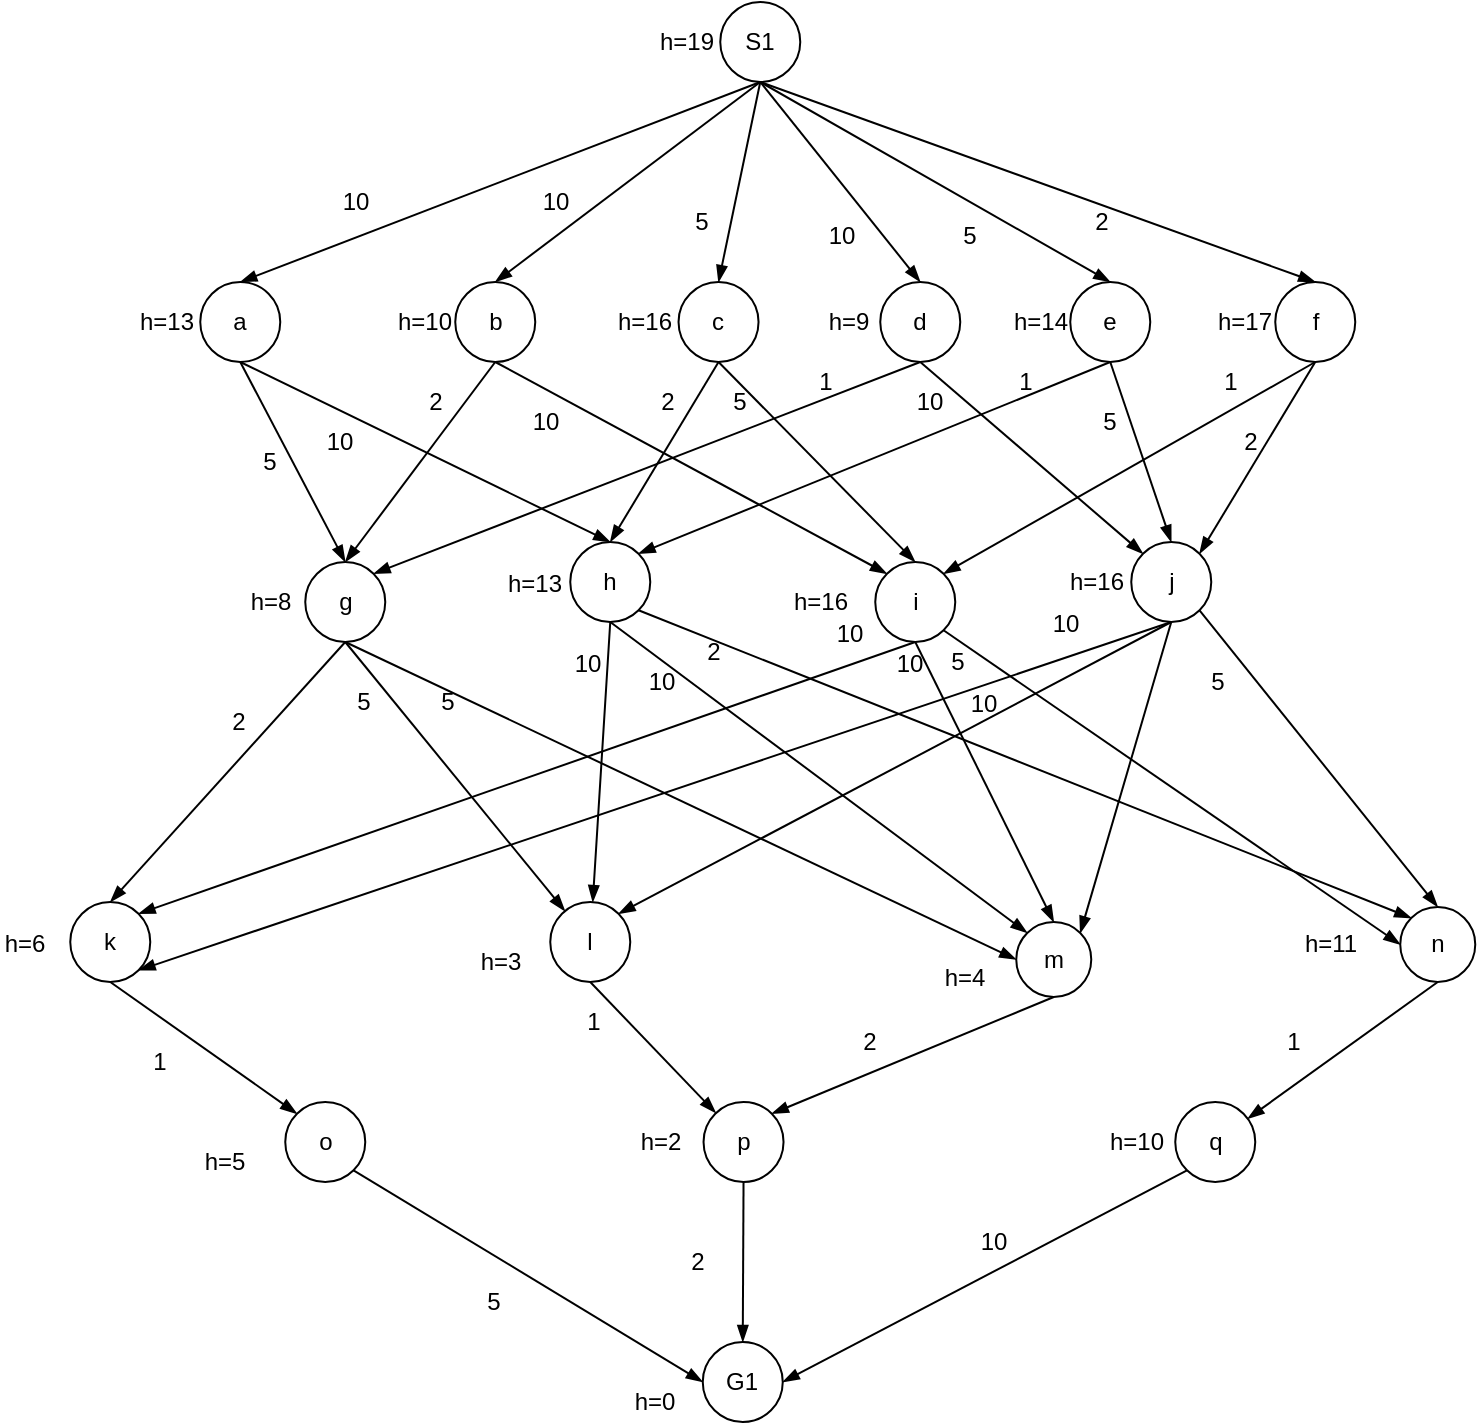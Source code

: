 <mxfile version="20.3.0" type="device"><diagram id="n6AFwaxSzeSErBuiRtCa" name="Page-1"><mxGraphModel dx="1483" dy="-140" grid="1" gridSize="10" guides="1" tooltips="1" connect="1" arrows="1" fold="1" page="1" pageScale="1" pageWidth="1169" pageHeight="827" math="0" shadow="0"><root><mxCell id="0"/><mxCell id="1" parent="0"/><mxCell id="svAGNb4vR7oMUfJz1MKT-1" style="edgeStyle=none;rounded=0;orthogonalLoop=1;jettySize=auto;html=1;exitX=0.5;exitY=1;exitDx=0;exitDy=0;entryX=0.5;entryY=0;entryDx=0;entryDy=0;fontSize=32;endArrow=blockThin;endFill=1;" edge="1" parent="1" source="svAGNb4vR7oMUfJz1MKT-7" target="svAGNb4vR7oMUfJz1MKT-10"><mxGeometry relative="1" as="geometry"/></mxCell><mxCell id="svAGNb4vR7oMUfJz1MKT-2" style="edgeStyle=none;rounded=0;orthogonalLoop=1;jettySize=auto;html=1;exitX=0.5;exitY=1;exitDx=0;exitDy=0;entryX=0.5;entryY=0;entryDx=0;entryDy=0;fontSize=32;endArrow=blockThin;endFill=1;" edge="1" parent="1" source="svAGNb4vR7oMUfJz1MKT-7" target="svAGNb4vR7oMUfJz1MKT-13"><mxGeometry relative="1" as="geometry"/></mxCell><mxCell id="svAGNb4vR7oMUfJz1MKT-3" style="edgeStyle=none;rounded=0;orthogonalLoop=1;jettySize=auto;html=1;exitX=0.5;exitY=1;exitDx=0;exitDy=0;entryX=0.5;entryY=0;entryDx=0;entryDy=0;fontSize=32;endArrow=blockThin;endFill=1;" edge="1" parent="1" source="svAGNb4vR7oMUfJz1MKT-7" target="svAGNb4vR7oMUfJz1MKT-16"><mxGeometry relative="1" as="geometry"/></mxCell><mxCell id="svAGNb4vR7oMUfJz1MKT-4" style="edgeStyle=none;rounded=0;orthogonalLoop=1;jettySize=auto;html=1;exitX=0.5;exitY=1;exitDx=0;exitDy=0;entryX=0.5;entryY=0;entryDx=0;entryDy=0;fontSize=32;endArrow=blockThin;endFill=1;" edge="1" parent="1" source="svAGNb4vR7oMUfJz1MKT-7" target="svAGNb4vR7oMUfJz1MKT-19"><mxGeometry relative="1" as="geometry"/></mxCell><mxCell id="svAGNb4vR7oMUfJz1MKT-5" style="edgeStyle=none;rounded=0;orthogonalLoop=1;jettySize=auto;html=1;exitX=0.5;exitY=1;exitDx=0;exitDy=0;entryX=0.5;entryY=0;entryDx=0;entryDy=0;fontSize=32;endArrow=blockThin;endFill=1;" edge="1" parent="1" source="svAGNb4vR7oMUfJz1MKT-7" target="svAGNb4vR7oMUfJz1MKT-22"><mxGeometry relative="1" as="geometry"/></mxCell><mxCell id="svAGNb4vR7oMUfJz1MKT-6" style="edgeStyle=none;rounded=0;orthogonalLoop=1;jettySize=auto;html=1;exitX=0.5;exitY=1;exitDx=0;exitDy=0;entryX=0.5;entryY=0;entryDx=0;entryDy=0;fontSize=32;endArrow=blockThin;endFill=1;" edge="1" parent="1" source="svAGNb4vR7oMUfJz1MKT-7" target="svAGNb4vR7oMUfJz1MKT-25"><mxGeometry relative="1" as="geometry"/></mxCell><mxCell id="svAGNb4vR7oMUfJz1MKT-7" value="S1" style="ellipse;whiteSpace=wrap;html=1;aspect=fixed;" vertex="1" parent="1"><mxGeometry x="547.13" y="920" width="40" height="40" as="geometry"/></mxCell><mxCell id="svAGNb4vR7oMUfJz1MKT-8" style="edgeStyle=none;rounded=0;orthogonalLoop=1;jettySize=auto;html=1;exitX=0.5;exitY=1;exitDx=0;exitDy=0;entryX=0.5;entryY=0;entryDx=0;entryDy=0;fontSize=32;endArrow=blockThin;endFill=1;" edge="1" parent="1" source="svAGNb4vR7oMUfJz1MKT-10" target="svAGNb4vR7oMUfJz1MKT-29"><mxGeometry relative="1" as="geometry"/></mxCell><mxCell id="svAGNb4vR7oMUfJz1MKT-9" style="edgeStyle=none;rounded=0;orthogonalLoop=1;jettySize=auto;html=1;exitX=0.5;exitY=1;exitDx=0;exitDy=0;entryX=0.5;entryY=0;entryDx=0;entryDy=0;fontSize=32;endArrow=blockThin;endFill=1;" edge="1" parent="1" source="svAGNb4vR7oMUfJz1MKT-10" target="svAGNb4vR7oMUfJz1MKT-33"><mxGeometry relative="1" as="geometry"/></mxCell><mxCell id="svAGNb4vR7oMUfJz1MKT-10" value="a" style="ellipse;whiteSpace=wrap;html=1;aspect=fixed;" vertex="1" parent="1"><mxGeometry x="287.13" y="1060" width="40" height="40" as="geometry"/></mxCell><mxCell id="svAGNb4vR7oMUfJz1MKT-11" style="edgeStyle=none;rounded=0;orthogonalLoop=1;jettySize=auto;html=1;exitX=0.5;exitY=1;exitDx=0;exitDy=0;entryX=0.5;entryY=0;entryDx=0;entryDy=0;fontSize=32;endArrow=blockThin;endFill=1;" edge="1" parent="1" source="svAGNb4vR7oMUfJz1MKT-13" target="svAGNb4vR7oMUfJz1MKT-29"><mxGeometry relative="1" as="geometry"/></mxCell><mxCell id="svAGNb4vR7oMUfJz1MKT-12" style="edgeStyle=none;rounded=0;orthogonalLoop=1;jettySize=auto;html=1;exitX=0.5;exitY=1;exitDx=0;exitDy=0;entryX=0;entryY=0;entryDx=0;entryDy=0;fontSize=32;endArrow=blockThin;endFill=1;" edge="1" parent="1" source="svAGNb4vR7oMUfJz1MKT-13" target="svAGNb4vR7oMUfJz1MKT-37"><mxGeometry relative="1" as="geometry"/></mxCell><mxCell id="svAGNb4vR7oMUfJz1MKT-13" value="b" style="ellipse;whiteSpace=wrap;html=1;aspect=fixed;" vertex="1" parent="1"><mxGeometry x="414.63" y="1060" width="40" height="40" as="geometry"/></mxCell><mxCell id="svAGNb4vR7oMUfJz1MKT-14" style="edgeStyle=none;rounded=0;orthogonalLoop=1;jettySize=auto;html=1;exitX=0.5;exitY=1;exitDx=0;exitDy=0;entryX=0.5;entryY=0;entryDx=0;entryDy=0;fontSize=32;endArrow=blockThin;endFill=1;" edge="1" parent="1" source="svAGNb4vR7oMUfJz1MKT-16" target="svAGNb4vR7oMUfJz1MKT-33"><mxGeometry relative="1" as="geometry"/></mxCell><mxCell id="svAGNb4vR7oMUfJz1MKT-15" style="edgeStyle=none;rounded=0;orthogonalLoop=1;jettySize=auto;html=1;exitX=0.5;exitY=1;exitDx=0;exitDy=0;entryX=0.5;entryY=0;entryDx=0;entryDy=0;fontSize=32;endArrow=blockThin;endFill=1;" edge="1" parent="1" source="svAGNb4vR7oMUfJz1MKT-16" target="svAGNb4vR7oMUfJz1MKT-37"><mxGeometry relative="1" as="geometry"/></mxCell><mxCell id="svAGNb4vR7oMUfJz1MKT-16" value="c" style="ellipse;whiteSpace=wrap;html=1;aspect=fixed;" vertex="1" parent="1"><mxGeometry x="526.27" y="1060" width="40" height="40" as="geometry"/></mxCell><mxCell id="svAGNb4vR7oMUfJz1MKT-17" style="edgeStyle=none;rounded=0;orthogonalLoop=1;jettySize=auto;html=1;exitX=0.5;exitY=1;exitDx=0;exitDy=0;entryX=1;entryY=0;entryDx=0;entryDy=0;fontSize=32;endArrow=blockThin;endFill=1;" edge="1" parent="1" source="svAGNb4vR7oMUfJz1MKT-19" target="svAGNb4vR7oMUfJz1MKT-29"><mxGeometry relative="1" as="geometry"/></mxCell><mxCell id="svAGNb4vR7oMUfJz1MKT-18" style="edgeStyle=none;rounded=0;orthogonalLoop=1;jettySize=auto;html=1;exitX=0.5;exitY=1;exitDx=0;exitDy=0;entryX=0;entryY=0;entryDx=0;entryDy=0;fontSize=32;endArrow=blockThin;endFill=1;" edge="1" parent="1" source="svAGNb4vR7oMUfJz1MKT-19" target="svAGNb4vR7oMUfJz1MKT-42"><mxGeometry relative="1" as="geometry"/></mxCell><mxCell id="svAGNb4vR7oMUfJz1MKT-19" value="d" style="ellipse;whiteSpace=wrap;html=1;aspect=fixed;" vertex="1" parent="1"><mxGeometry x="627.13" y="1060" width="40" height="40" as="geometry"/></mxCell><mxCell id="svAGNb4vR7oMUfJz1MKT-20" style="edgeStyle=none;rounded=0;orthogonalLoop=1;jettySize=auto;html=1;exitX=0.5;exitY=1;exitDx=0;exitDy=0;entryX=1;entryY=0;entryDx=0;entryDy=0;fontSize=32;endArrow=blockThin;endFill=1;" edge="1" parent="1" source="svAGNb4vR7oMUfJz1MKT-22" target="svAGNb4vR7oMUfJz1MKT-33"><mxGeometry relative="1" as="geometry"/></mxCell><mxCell id="svAGNb4vR7oMUfJz1MKT-21" style="edgeStyle=none;rounded=0;orthogonalLoop=1;jettySize=auto;html=1;exitX=0.5;exitY=1;exitDx=0;exitDy=0;entryX=0.5;entryY=0;entryDx=0;entryDy=0;fontSize=32;endArrow=blockThin;endFill=1;" edge="1" parent="1" source="svAGNb4vR7oMUfJz1MKT-22" target="svAGNb4vR7oMUfJz1MKT-42"><mxGeometry relative="1" as="geometry"/></mxCell><mxCell id="svAGNb4vR7oMUfJz1MKT-22" value="e" style="ellipse;whiteSpace=wrap;html=1;aspect=fixed;" vertex="1" parent="1"><mxGeometry x="722.13" y="1060" width="40" height="40" as="geometry"/></mxCell><mxCell id="svAGNb4vR7oMUfJz1MKT-23" style="edgeStyle=none;rounded=0;orthogonalLoop=1;jettySize=auto;html=1;exitX=0.5;exitY=1;exitDx=0;exitDy=0;entryX=1;entryY=0;entryDx=0;entryDy=0;fontSize=32;endArrow=blockThin;endFill=1;" edge="1" parent="1" source="svAGNb4vR7oMUfJz1MKT-25" target="svAGNb4vR7oMUfJz1MKT-37"><mxGeometry relative="1" as="geometry"/></mxCell><mxCell id="svAGNb4vR7oMUfJz1MKT-24" style="edgeStyle=none;rounded=0;orthogonalLoop=1;jettySize=auto;html=1;exitX=0.5;exitY=1;exitDx=0;exitDy=0;entryX=1;entryY=0;entryDx=0;entryDy=0;fontSize=32;endArrow=blockThin;endFill=1;" edge="1" parent="1" source="svAGNb4vR7oMUfJz1MKT-25" target="svAGNb4vR7oMUfJz1MKT-42"><mxGeometry relative="1" as="geometry"/></mxCell><mxCell id="svAGNb4vR7oMUfJz1MKT-25" value="f" style="ellipse;whiteSpace=wrap;html=1;aspect=fixed;" vertex="1" parent="1"><mxGeometry x="824.63" y="1060" width="40" height="40" as="geometry"/></mxCell><mxCell id="svAGNb4vR7oMUfJz1MKT-26" style="edgeStyle=none;rounded=0;orthogonalLoop=1;jettySize=auto;html=1;exitX=0.5;exitY=1;exitDx=0;exitDy=0;entryX=0;entryY=0.5;entryDx=0;entryDy=0;fontSize=32;endArrow=blockThin;endFill=1;" edge="1" parent="1" source="svAGNb4vR7oMUfJz1MKT-29" target="svAGNb4vR7oMUfJz1MKT-49"><mxGeometry relative="1" as="geometry"/></mxCell><mxCell id="svAGNb4vR7oMUfJz1MKT-27" style="edgeStyle=none;rounded=0;orthogonalLoop=1;jettySize=auto;html=1;exitX=0.5;exitY=1;exitDx=0;exitDy=0;fontSize=32;endArrow=blockThin;endFill=1;" edge="1" parent="1" source="svAGNb4vR7oMUfJz1MKT-29" target="svAGNb4vR7oMUfJz1MKT-47"><mxGeometry relative="1" as="geometry"/></mxCell><mxCell id="svAGNb4vR7oMUfJz1MKT-28" style="edgeStyle=none;rounded=0;orthogonalLoop=1;jettySize=auto;html=1;exitX=0.5;exitY=1;exitDx=0;exitDy=0;entryX=0.5;entryY=0;entryDx=0;entryDy=0;fontSize=32;endArrow=blockThin;endFill=1;" edge="1" parent="1" source="svAGNb4vR7oMUfJz1MKT-29" target="svAGNb4vR7oMUfJz1MKT-45"><mxGeometry relative="1" as="geometry"/></mxCell><mxCell id="svAGNb4vR7oMUfJz1MKT-29" value="g" style="ellipse;whiteSpace=wrap;html=1;aspect=fixed;" vertex="1" parent="1"><mxGeometry x="339.63" y="1200" width="40" height="40" as="geometry"/></mxCell><mxCell id="svAGNb4vR7oMUfJz1MKT-30" style="edgeStyle=none;rounded=0;orthogonalLoop=1;jettySize=auto;html=1;exitX=0.5;exitY=1;exitDx=0;exitDy=0;fontSize=32;endArrow=blockThin;endFill=1;" edge="1" parent="1" source="svAGNb4vR7oMUfJz1MKT-33" target="svAGNb4vR7oMUfJz1MKT-47"><mxGeometry relative="1" as="geometry"/></mxCell><mxCell id="svAGNb4vR7oMUfJz1MKT-31" style="edgeStyle=none;rounded=0;orthogonalLoop=1;jettySize=auto;html=1;exitX=0.5;exitY=1;exitDx=0;exitDy=0;entryX=0;entryY=0;entryDx=0;entryDy=0;fontSize=32;endArrow=blockThin;endFill=1;" edge="1" parent="1" source="svAGNb4vR7oMUfJz1MKT-33" target="svAGNb4vR7oMUfJz1MKT-49"><mxGeometry relative="1" as="geometry"/></mxCell><mxCell id="svAGNb4vR7oMUfJz1MKT-32" style="edgeStyle=none;rounded=0;orthogonalLoop=1;jettySize=auto;html=1;exitX=1;exitY=1;exitDx=0;exitDy=0;entryX=0;entryY=0;entryDx=0;entryDy=0;fontSize=32;endArrow=blockThin;endFill=1;" edge="1" parent="1" source="svAGNb4vR7oMUfJz1MKT-33" target="svAGNb4vR7oMUfJz1MKT-57"><mxGeometry relative="1" as="geometry"/></mxCell><mxCell id="svAGNb4vR7oMUfJz1MKT-33" value="h" style="ellipse;whiteSpace=wrap;html=1;aspect=fixed;" vertex="1" parent="1"><mxGeometry x="472.13" y="1190" width="40" height="40" as="geometry"/></mxCell><mxCell id="svAGNb4vR7oMUfJz1MKT-34" style="edgeStyle=none;rounded=0;orthogonalLoop=1;jettySize=auto;html=1;exitX=0.5;exitY=1;exitDx=0;exitDy=0;entryX=1;entryY=0;entryDx=0;entryDy=0;fontSize=32;endArrow=blockThin;endFill=1;" edge="1" parent="1" source="svAGNb4vR7oMUfJz1MKT-37" target="svAGNb4vR7oMUfJz1MKT-45"><mxGeometry relative="1" as="geometry"/></mxCell><mxCell id="svAGNb4vR7oMUfJz1MKT-35" style="edgeStyle=none;rounded=0;orthogonalLoop=1;jettySize=auto;html=1;exitX=0.5;exitY=1;exitDx=0;exitDy=0;entryX=0.5;entryY=0;entryDx=0;entryDy=0;fontSize=32;endArrow=blockThin;endFill=1;" edge="1" parent="1" source="svAGNb4vR7oMUfJz1MKT-37" target="svAGNb4vR7oMUfJz1MKT-49"><mxGeometry relative="1" as="geometry"/></mxCell><mxCell id="svAGNb4vR7oMUfJz1MKT-36" style="edgeStyle=none;rounded=0;orthogonalLoop=1;jettySize=auto;html=1;exitX=1;exitY=1;exitDx=0;exitDy=0;entryX=0;entryY=0.5;entryDx=0;entryDy=0;fontSize=32;endArrow=blockThin;endFill=1;" edge="1" parent="1" source="svAGNb4vR7oMUfJz1MKT-37" target="svAGNb4vR7oMUfJz1MKT-57"><mxGeometry relative="1" as="geometry"/></mxCell><mxCell id="svAGNb4vR7oMUfJz1MKT-37" value="i" style="ellipse;whiteSpace=wrap;html=1;aspect=fixed;" vertex="1" parent="1"><mxGeometry x="624.63" y="1200" width="40" height="40" as="geometry"/></mxCell><mxCell id="svAGNb4vR7oMUfJz1MKT-38" style="edgeStyle=none;rounded=0;orthogonalLoop=1;jettySize=auto;html=1;exitX=0.5;exitY=1;exitDx=0;exitDy=0;entryX=1;entryY=1;entryDx=0;entryDy=0;fontSize=32;endArrow=blockThin;endFill=1;" edge="1" parent="1" source="svAGNb4vR7oMUfJz1MKT-42" target="svAGNb4vR7oMUfJz1MKT-45"><mxGeometry relative="1" as="geometry"/></mxCell><mxCell id="svAGNb4vR7oMUfJz1MKT-39" style="edgeStyle=none;rounded=0;orthogonalLoop=1;jettySize=auto;html=1;exitX=0.5;exitY=1;exitDx=0;exitDy=0;entryX=1;entryY=0;entryDx=0;entryDy=0;fontSize=32;endArrow=blockThin;endFill=1;" edge="1" parent="1" source="svAGNb4vR7oMUfJz1MKT-42" target="svAGNb4vR7oMUfJz1MKT-47"><mxGeometry relative="1" as="geometry"/></mxCell><mxCell id="svAGNb4vR7oMUfJz1MKT-40" style="edgeStyle=none;rounded=0;orthogonalLoop=1;jettySize=auto;html=1;exitX=0.5;exitY=1;exitDx=0;exitDy=0;entryX=1;entryY=0;entryDx=0;entryDy=0;fontSize=32;endArrow=blockThin;endFill=1;" edge="1" parent="1" source="svAGNb4vR7oMUfJz1MKT-42" target="svAGNb4vR7oMUfJz1MKT-49"><mxGeometry relative="1" as="geometry"/></mxCell><mxCell id="svAGNb4vR7oMUfJz1MKT-41" style="edgeStyle=none;rounded=0;orthogonalLoop=1;jettySize=auto;html=1;exitX=1;exitY=1;exitDx=0;exitDy=0;entryX=0.5;entryY=0;entryDx=0;entryDy=0;fontSize=32;endArrow=blockThin;endFill=1;" edge="1" parent="1" source="svAGNb4vR7oMUfJz1MKT-42" target="svAGNb4vR7oMUfJz1MKT-57"><mxGeometry relative="1" as="geometry"/></mxCell><mxCell id="svAGNb4vR7oMUfJz1MKT-42" value="j" style="ellipse;whiteSpace=wrap;html=1;aspect=fixed;" vertex="1" parent="1"><mxGeometry x="752.63" y="1190" width="40" height="40" as="geometry"/></mxCell><mxCell id="svAGNb4vR7oMUfJz1MKT-43" value="G1" style="ellipse;whiteSpace=wrap;html=1;aspect=fixed;" vertex="1" parent="1"><mxGeometry x="538.38" y="1590" width="40" height="40" as="geometry"/></mxCell><mxCell id="svAGNb4vR7oMUfJz1MKT-44" style="edgeStyle=none;rounded=0;orthogonalLoop=1;jettySize=auto;html=1;exitX=0.5;exitY=1;exitDx=0;exitDy=0;entryX=0;entryY=0;entryDx=0;entryDy=0;fontSize=32;endArrow=blockThin;endFill=1;" edge="1" parent="1" source="svAGNb4vR7oMUfJz1MKT-45" target="svAGNb4vR7oMUfJz1MKT-51"><mxGeometry relative="1" as="geometry"/></mxCell><mxCell id="svAGNb4vR7oMUfJz1MKT-45" value="k" style="ellipse;whiteSpace=wrap;html=1;aspect=fixed;" vertex="1" parent="1"><mxGeometry x="222.13" y="1370" width="40" height="40" as="geometry"/></mxCell><mxCell id="svAGNb4vR7oMUfJz1MKT-46" style="edgeStyle=none;rounded=0;orthogonalLoop=1;jettySize=auto;html=1;exitX=0.5;exitY=1;exitDx=0;exitDy=0;fontSize=32;endArrow=blockThin;endFill=1;" edge="1" parent="1" source="svAGNb4vR7oMUfJz1MKT-47" target="svAGNb4vR7oMUfJz1MKT-53"><mxGeometry relative="1" as="geometry"/></mxCell><mxCell id="svAGNb4vR7oMUfJz1MKT-47" value="l" style="ellipse;whiteSpace=wrap;html=1;aspect=fixed;" vertex="1" parent="1"><mxGeometry x="462.13" y="1370" width="40" height="40" as="geometry"/></mxCell><mxCell id="svAGNb4vR7oMUfJz1MKT-48" style="edgeStyle=none;rounded=0;orthogonalLoop=1;jettySize=auto;html=1;exitX=0.5;exitY=1;exitDx=0;exitDy=0;entryX=1;entryY=0;entryDx=0;entryDy=0;fontSize=32;endArrow=blockThin;endFill=1;" edge="1" parent="1" source="svAGNb4vR7oMUfJz1MKT-49" target="svAGNb4vR7oMUfJz1MKT-53"><mxGeometry relative="1" as="geometry"/></mxCell><mxCell id="svAGNb4vR7oMUfJz1MKT-49" value="m" style="ellipse;whiteSpace=wrap;html=1;aspect=fixed;" vertex="1" parent="1"><mxGeometry x="695.13" y="1380" width="37.5" height="37.5" as="geometry"/></mxCell><mxCell id="svAGNb4vR7oMUfJz1MKT-50" style="edgeStyle=none;rounded=0;orthogonalLoop=1;jettySize=auto;html=1;exitX=1;exitY=1;exitDx=0;exitDy=0;entryX=0;entryY=0.5;entryDx=0;entryDy=0;fontSize=32;endArrow=blockThin;endFill=1;" edge="1" parent="1" source="svAGNb4vR7oMUfJz1MKT-51" target="svAGNb4vR7oMUfJz1MKT-43"><mxGeometry relative="1" as="geometry"/></mxCell><mxCell id="svAGNb4vR7oMUfJz1MKT-51" value="o" style="ellipse;whiteSpace=wrap;html=1;aspect=fixed;" vertex="1" parent="1"><mxGeometry x="329.63" y="1470" width="40" height="40" as="geometry"/></mxCell><mxCell id="svAGNb4vR7oMUfJz1MKT-52" style="edgeStyle=none;rounded=0;orthogonalLoop=1;jettySize=auto;html=1;exitX=0.5;exitY=1;exitDx=0;exitDy=0;entryX=0.5;entryY=0;entryDx=0;entryDy=0;fontSize=32;endArrow=blockThin;endFill=1;" edge="1" parent="1" source="svAGNb4vR7oMUfJz1MKT-53" target="svAGNb4vR7oMUfJz1MKT-43"><mxGeometry relative="1" as="geometry"/></mxCell><mxCell id="svAGNb4vR7oMUfJz1MKT-53" value="p" style="ellipse;whiteSpace=wrap;html=1;aspect=fixed;" vertex="1" parent="1"><mxGeometry x="538.77" y="1470" width="40" height="40" as="geometry"/></mxCell><mxCell id="svAGNb4vR7oMUfJz1MKT-54" style="edgeStyle=none;rounded=0;orthogonalLoop=1;jettySize=auto;html=1;exitX=0;exitY=1;exitDx=0;exitDy=0;entryX=1;entryY=0.5;entryDx=0;entryDy=0;fontSize=32;endArrow=blockThin;endFill=1;" edge="1" parent="1" source="svAGNb4vR7oMUfJz1MKT-55" target="svAGNb4vR7oMUfJz1MKT-43"><mxGeometry relative="1" as="geometry"/></mxCell><mxCell id="svAGNb4vR7oMUfJz1MKT-55" value="q" style="ellipse;whiteSpace=wrap;html=1;aspect=fixed;" vertex="1" parent="1"><mxGeometry x="774.63" y="1470" width="40" height="40" as="geometry"/></mxCell><mxCell id="svAGNb4vR7oMUfJz1MKT-56" style="edgeStyle=none;rounded=0;orthogonalLoop=1;jettySize=auto;html=1;exitX=0.5;exitY=1;exitDx=0;exitDy=0;fontSize=32;endArrow=blockThin;endFill=1;" edge="1" parent="1" source="svAGNb4vR7oMUfJz1MKT-57" target="svAGNb4vR7oMUfJz1MKT-55"><mxGeometry relative="1" as="geometry"/></mxCell><mxCell id="svAGNb4vR7oMUfJz1MKT-57" value="n" style="ellipse;whiteSpace=wrap;html=1;aspect=fixed;" vertex="1" parent="1"><mxGeometry x="887.13" y="1372.5" width="37.5" height="37.5" as="geometry"/></mxCell><mxCell id="svAGNb4vR7oMUfJz1MKT-58" style="edgeStyle=none;rounded=0;orthogonalLoop=1;jettySize=auto;html=1;exitX=0;exitY=0.5;exitDx=0;exitDy=0;fontSize=32;endArrow=blockThin;endFill=1;" edge="1" parent="1" source="svAGNb4vR7oMUfJz1MKT-57" target="svAGNb4vR7oMUfJz1MKT-57"><mxGeometry relative="1" as="geometry"/></mxCell><mxCell id="svAGNb4vR7oMUfJz1MKT-59" value="10" style="text;html=1;align=center;verticalAlign=middle;whiteSpace=wrap;rounded=0;" vertex="1" parent="1"><mxGeometry x="359.63" y="1010" width="10" height="20" as="geometry"/></mxCell><mxCell id="svAGNb4vR7oMUfJz1MKT-60" value="10" style="text;html=1;align=center;verticalAlign=middle;whiteSpace=wrap;rounded=0;" vertex="1" parent="1"><mxGeometry x="459.63" y="1010" width="10" height="20" as="geometry"/></mxCell><mxCell id="svAGNb4vR7oMUfJz1MKT-61" value="5" style="text;html=1;align=center;verticalAlign=middle;whiteSpace=wrap;rounded=0;" vertex="1" parent="1"><mxGeometry x="533.38" y="1020" width="10" height="20" as="geometry"/></mxCell><mxCell id="svAGNb4vR7oMUfJz1MKT-62" value="10" style="text;html=1;align=center;verticalAlign=middle;whiteSpace=wrap;rounded=0;" vertex="1" parent="1"><mxGeometry x="602.63" y="1027" width="10" height="20" as="geometry"/></mxCell><mxCell id="svAGNb4vR7oMUfJz1MKT-63" value="5" style="text;html=1;align=center;verticalAlign=middle;whiteSpace=wrap;rounded=0;" vertex="1" parent="1"><mxGeometry x="667.13" y="1027" width="10" height="20" as="geometry"/></mxCell><mxCell id="svAGNb4vR7oMUfJz1MKT-64" value="2" style="text;html=1;align=center;verticalAlign=middle;whiteSpace=wrap;rounded=0;" vertex="1" parent="1"><mxGeometry x="732.63" y="1020" width="10" height="20" as="geometry"/></mxCell><mxCell id="svAGNb4vR7oMUfJz1MKT-65" value="5" style="text;html=1;align=center;verticalAlign=middle;whiteSpace=wrap;rounded=0;" vertex="1" parent="1"><mxGeometry x="317.13" y="1140" width="10" height="20" as="geometry"/></mxCell><mxCell id="svAGNb4vR7oMUfJz1MKT-66" value="10" style="text;html=1;align=center;verticalAlign=middle;whiteSpace=wrap;rounded=0;" vertex="1" parent="1"><mxGeometry x="352.13" y="1130" width="10" height="20" as="geometry"/></mxCell><mxCell id="svAGNb4vR7oMUfJz1MKT-67" value="2" style="text;html=1;align=center;verticalAlign=middle;whiteSpace=wrap;rounded=0;" vertex="1" parent="1"><mxGeometry x="399.63" y="1110" width="10" height="20" as="geometry"/></mxCell><mxCell id="svAGNb4vR7oMUfJz1MKT-68" value="10" style="text;html=1;align=center;verticalAlign=middle;whiteSpace=wrap;rounded=0;" vertex="1" parent="1"><mxGeometry x="454.63" y="1120" width="10" height="20" as="geometry"/></mxCell><mxCell id="svAGNb4vR7oMUfJz1MKT-69" value="2" style="text;html=1;align=center;verticalAlign=middle;whiteSpace=wrap;rounded=0;" vertex="1" parent="1"><mxGeometry x="516.27" y="1110" width="10" height="20" as="geometry"/></mxCell><mxCell id="svAGNb4vR7oMUfJz1MKT-70" value="1" style="text;html=1;align=center;verticalAlign=middle;whiteSpace=wrap;rounded=0;" vertex="1" parent="1"><mxGeometry x="594.63" y="1100" width="10" height="20" as="geometry"/></mxCell><mxCell id="svAGNb4vR7oMUfJz1MKT-71" value="10" style="text;html=1;align=center;verticalAlign=middle;whiteSpace=wrap;rounded=0;" vertex="1" parent="1"><mxGeometry x="647.13" y="1110" width="10" height="20" as="geometry"/></mxCell><mxCell id="svAGNb4vR7oMUfJz1MKT-72" value="1" style="text;html=1;align=center;verticalAlign=middle;whiteSpace=wrap;rounded=0;" vertex="1" parent="1"><mxGeometry x="695.13" y="1100" width="10" height="20" as="geometry"/></mxCell><mxCell id="svAGNb4vR7oMUfJz1MKT-73" value="5" style="text;html=1;align=center;verticalAlign=middle;whiteSpace=wrap;rounded=0;" vertex="1" parent="1"><mxGeometry x="737.13" y="1120" width="10" height="20" as="geometry"/></mxCell><mxCell id="svAGNb4vR7oMUfJz1MKT-74" value="1" style="text;html=1;align=center;verticalAlign=middle;whiteSpace=wrap;rounded=0;" vertex="1" parent="1"><mxGeometry x="799.63" y="1100" width="5" height="20" as="geometry"/></mxCell><mxCell id="svAGNb4vR7oMUfJz1MKT-75" value="2" style="text;html=1;align=center;verticalAlign=middle;whiteSpace=wrap;rounded=0;" vertex="1" parent="1"><mxGeometry x="809.63" y="1130" width="5" height="20" as="geometry"/></mxCell><mxCell id="svAGNb4vR7oMUfJz1MKT-76" value="2" style="text;html=1;align=center;verticalAlign=middle;whiteSpace=wrap;rounded=0;" vertex="1" parent="1"><mxGeometry x="299.63" y="1270" width="12.5" height="20" as="geometry"/></mxCell><mxCell id="svAGNb4vR7oMUfJz1MKT-77" value="5" style="text;html=1;align=center;verticalAlign=middle;whiteSpace=wrap;rounded=0;" vertex="1" parent="1"><mxGeometry x="359.63" y="1260" width="17.5" height="20" as="geometry"/></mxCell><mxCell id="svAGNb4vR7oMUfJz1MKT-78" value="5" style="text;html=1;align=center;verticalAlign=middle;whiteSpace=wrap;rounded=0;" vertex="1" parent="1"><mxGeometry x="402.13" y="1260" width="17.5" height="20" as="geometry"/></mxCell><mxCell id="svAGNb4vR7oMUfJz1MKT-79" value="10" style="text;html=1;align=center;verticalAlign=middle;whiteSpace=wrap;rounded=0;" vertex="1" parent="1"><mxGeometry x="472.13" y="1241" width="17.5" height="20" as="geometry"/></mxCell><mxCell id="svAGNb4vR7oMUfJz1MKT-80" value="10" style="text;html=1;align=center;verticalAlign=middle;whiteSpace=wrap;rounded=0;" vertex="1" parent="1"><mxGeometry x="508.77" y="1250" width="17.5" height="20" as="geometry"/></mxCell><mxCell id="svAGNb4vR7oMUfJz1MKT-81" value="10" style="text;html=1;align=center;verticalAlign=middle;whiteSpace=wrap;rounded=0;" vertex="1" parent="1"><mxGeometry x="602.63" y="1231" width="17.5" height="10" as="geometry"/></mxCell><mxCell id="svAGNb4vR7oMUfJz1MKT-82" value="10" style="text;html=1;align=center;verticalAlign=middle;whiteSpace=wrap;rounded=0;" vertex="1" parent="1"><mxGeometry x="669.63" y="1261" width="17.5" height="20" as="geometry"/></mxCell><mxCell id="svAGNb4vR7oMUfJz1MKT-83" value="10" style="text;html=1;align=center;verticalAlign=middle;whiteSpace=wrap;rounded=0;" vertex="1" parent="1"><mxGeometry x="633.38" y="1241" width="17.5" height="20" as="geometry"/></mxCell><mxCell id="svAGNb4vR7oMUfJz1MKT-84" value="5" style="text;html=1;align=center;verticalAlign=middle;whiteSpace=wrap;rounded=0;" vertex="1" parent="1"><mxGeometry x="657.13" y="1240" width="17.5" height="20" as="geometry"/></mxCell><mxCell id="svAGNb4vR7oMUfJz1MKT-85" value="2" style="text;html=1;align=center;verticalAlign=middle;whiteSpace=wrap;rounded=0;" vertex="1" parent="1"><mxGeometry x="534.63" y="1240" width="17.5" height="10" as="geometry"/></mxCell><mxCell id="svAGNb4vR7oMUfJz1MKT-86" value="5" style="text;html=1;align=center;verticalAlign=middle;whiteSpace=wrap;rounded=0;" vertex="1" parent="1"><mxGeometry x="787.13" y="1250" width="17.5" height="20" as="geometry"/></mxCell><mxCell id="svAGNb4vR7oMUfJz1MKT-87" value="10" style="text;html=1;align=center;verticalAlign=middle;whiteSpace=wrap;rounded=0;" vertex="1" parent="1"><mxGeometry x="711.38" y="1221" width="17.5" height="20" as="geometry"/></mxCell><mxCell id="svAGNb4vR7oMUfJz1MKT-88" value="1" style="text;html=1;align=center;verticalAlign=middle;whiteSpace=wrap;rounded=0;" vertex="1" parent="1"><mxGeometry x="258.38" y="1440" width="17.5" height="20" as="geometry"/></mxCell><mxCell id="svAGNb4vR7oMUfJz1MKT-89" value="1" style="text;html=1;align=center;verticalAlign=middle;whiteSpace=wrap;rounded=0;" vertex="1" parent="1"><mxGeometry x="474.63" y="1420" width="17.5" height="20" as="geometry"/></mxCell><mxCell id="svAGNb4vR7oMUfJz1MKT-90" value="2" style="text;html=1;align=center;verticalAlign=middle;whiteSpace=wrap;rounded=0;" vertex="1" parent="1"><mxGeometry x="612.63" y="1430" width="17.5" height="20" as="geometry"/></mxCell><mxCell id="svAGNb4vR7oMUfJz1MKT-91" value="1" style="text;html=1;align=center;verticalAlign=middle;whiteSpace=wrap;rounded=0;" vertex="1" parent="1"><mxGeometry x="824.63" y="1430" width="17.5" height="20" as="geometry"/></mxCell><mxCell id="svAGNb4vR7oMUfJz1MKT-92" value="10" style="text;html=1;align=center;verticalAlign=middle;whiteSpace=wrap;rounded=0;" vertex="1" parent="1"><mxGeometry x="674.63" y="1530" width="17.5" height="20" as="geometry"/></mxCell><mxCell id="svAGNb4vR7oMUfJz1MKT-93" value="2" style="text;html=1;align=center;verticalAlign=middle;whiteSpace=wrap;rounded=0;" vertex="1" parent="1"><mxGeometry x="527.13" y="1540" width="17.5" height="20" as="geometry"/></mxCell><mxCell id="svAGNb4vR7oMUfJz1MKT-94" value="5" style="text;html=1;align=center;verticalAlign=middle;whiteSpace=wrap;rounded=0;" vertex="1" parent="1"><mxGeometry x="424.63" y="1560" width="17.5" height="20" as="geometry"/></mxCell><mxCell id="svAGNb4vR7oMUfJz1MKT-95" value="h=19" style="text;html=1;align=center;verticalAlign=middle;whiteSpace=wrap;rounded=0;" vertex="1" parent="1"><mxGeometry x="518.38" y="930" width="25" height="20" as="geometry"/></mxCell><mxCell id="svAGNb4vR7oMUfJz1MKT-96" value="h=0" style="text;html=1;align=center;verticalAlign=middle;whiteSpace=wrap;rounded=0;" vertex="1" parent="1"><mxGeometry x="502.13" y="1610" width="25" height="20" as="geometry"/></mxCell><mxCell id="svAGNb4vR7oMUfJz1MKT-97" value="h=13" style="text;html=1;align=center;verticalAlign=middle;whiteSpace=wrap;rounded=0;" vertex="1" parent="1"><mxGeometry x="258.38" y="1070" width="25" height="20" as="geometry"/></mxCell><mxCell id="svAGNb4vR7oMUfJz1MKT-98" value="h=10" style="text;html=1;align=center;verticalAlign=middle;whiteSpace=wrap;rounded=0;" vertex="1" parent="1"><mxGeometry x="387.13" y="1070" width="25" height="20" as="geometry"/></mxCell><mxCell id="svAGNb4vR7oMUfJz1MKT-99" value="h=16" style="text;html=1;align=center;verticalAlign=middle;whiteSpace=wrap;rounded=0;" vertex="1" parent="1"><mxGeometry x="497.13" y="1070" width="25" height="20" as="geometry"/></mxCell><mxCell id="svAGNb4vR7oMUfJz1MKT-100" value="5" style="text;html=1;align=center;verticalAlign=middle;whiteSpace=wrap;rounded=0;" vertex="1" parent="1"><mxGeometry x="552.13" y="1110" width="10" height="20" as="geometry"/></mxCell><mxCell id="svAGNb4vR7oMUfJz1MKT-101" value="h=9" style="text;html=1;align=center;verticalAlign=middle;whiteSpace=wrap;rounded=0;" vertex="1" parent="1"><mxGeometry x="598.88" y="1070" width="25" height="20" as="geometry"/></mxCell><mxCell id="svAGNb4vR7oMUfJz1MKT-102" value="h=14" style="text;html=1;align=center;verticalAlign=middle;whiteSpace=wrap;rounded=0;" vertex="1" parent="1"><mxGeometry x="694.63" y="1070" width="25" height="20" as="geometry"/></mxCell><mxCell id="svAGNb4vR7oMUfJz1MKT-103" value="h=17" style="text;html=1;align=center;verticalAlign=middle;whiteSpace=wrap;rounded=0;" vertex="1" parent="1"><mxGeometry x="797.13" y="1070" width="25" height="20" as="geometry"/></mxCell><mxCell id="svAGNb4vR7oMUfJz1MKT-104" value="h=8" style="text;html=1;align=center;verticalAlign=middle;whiteSpace=wrap;rounded=0;" vertex="1" parent="1"><mxGeometry x="309.63" y="1210" width="25" height="20" as="geometry"/></mxCell><mxCell id="svAGNb4vR7oMUfJz1MKT-105" value="h=13" style="text;html=1;align=center;verticalAlign=middle;whiteSpace=wrap;rounded=0;" vertex="1" parent="1"><mxGeometry x="442.13" y="1201" width="25" height="20" as="geometry"/></mxCell><mxCell id="svAGNb4vR7oMUfJz1MKT-106" value="h=16" style="text;html=1;align=center;verticalAlign=middle;whiteSpace=wrap;rounded=0;" vertex="1" parent="1"><mxGeometry x="585.13" y="1210" width="25" height="20" as="geometry"/></mxCell><mxCell id="svAGNb4vR7oMUfJz1MKT-107" value="h=16" style="text;html=1;align=center;verticalAlign=middle;whiteSpace=wrap;rounded=0;" vertex="1" parent="1"><mxGeometry x="722.63" y="1200" width="25" height="20" as="geometry"/></mxCell><mxCell id="svAGNb4vR7oMUfJz1MKT-108" value="h=6" style="text;html=1;align=center;verticalAlign=middle;whiteSpace=wrap;rounded=0;" vertex="1" parent="1"><mxGeometry x="187.13" y="1381.25" width="25" height="20" as="geometry"/></mxCell><mxCell id="svAGNb4vR7oMUfJz1MKT-109" value="h=3" style="text;html=1;align=center;verticalAlign=middle;whiteSpace=wrap;rounded=0;" vertex="1" parent="1"><mxGeometry x="424.63" y="1390" width="25" height="20" as="geometry"/></mxCell><mxCell id="svAGNb4vR7oMUfJz1MKT-110" value="h=4" style="text;html=1;align=center;verticalAlign=middle;whiteSpace=wrap;rounded=0;" vertex="1" parent="1"><mxGeometry x="657.13" y="1397.5" width="25" height="20" as="geometry"/></mxCell><mxCell id="svAGNb4vR7oMUfJz1MKT-111" value="h=11" style="text;html=1;align=center;verticalAlign=middle;whiteSpace=wrap;rounded=0;" vertex="1" parent="1"><mxGeometry x="839.63" y="1381.25" width="25" height="20" as="geometry"/></mxCell><mxCell id="svAGNb4vR7oMUfJz1MKT-112" value="h=5" style="text;html=1;align=center;verticalAlign=middle;whiteSpace=wrap;rounded=0;" vertex="1" parent="1"><mxGeometry x="287.13" y="1490" width="25" height="20" as="geometry"/></mxCell><mxCell id="svAGNb4vR7oMUfJz1MKT-113" value="h=2" style="text;html=1;align=center;verticalAlign=middle;whiteSpace=wrap;rounded=0;" vertex="1" parent="1"><mxGeometry x="505.02" y="1480" width="25" height="20" as="geometry"/></mxCell><mxCell id="svAGNb4vR7oMUfJz1MKT-114" value="h=10" style="text;html=1;align=center;verticalAlign=middle;whiteSpace=wrap;rounded=0;" vertex="1" parent="1"><mxGeometry x="742.63" y="1480" width="25" height="20" as="geometry"/></mxCell></root></mxGraphModel></diagram></mxfile>